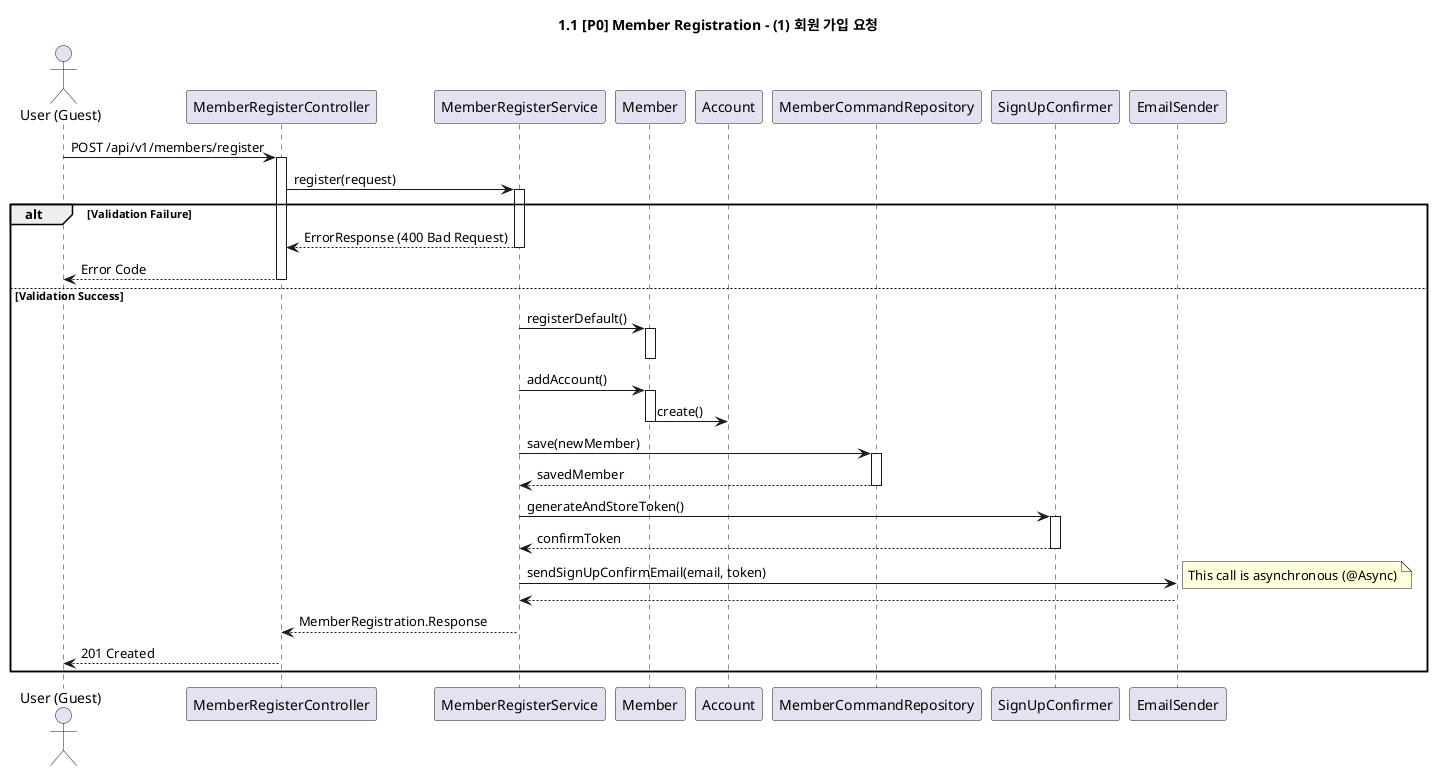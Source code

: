 @startuml

title 1.1 [P0] Member Registration - (1) 회원 가입 요청

actor "User (Guest)" as User
participant "MemberRegisterController" as Controller
participant "MemberRegisterService" as AppService
participant "Member" as MemberDomain
participant "Account" as AccountDomain
participant "MemberCommandRepository" as CommandRepo
participant "SignUpConfirmer" as Confirmer
participant "EmailSender" as EmailAdapter

User -> Controller: POST /api/v1/members/register
activate Controller

Controller -> AppService: register(request)
activate AppService

alt Validation Failure
    AppService --> Controller: ErrorResponse (400 Bad Request)
    deactivate AppService
    Controller --> User: Error Code
    deactivate Controller
else Validation Success
    AppService -> MemberDomain: registerDefault()
    activate MemberDomain
    deactivate MemberDomain

    AppService -> MemberDomain: addAccount()
    activate MemberDomain
    MemberDomain -> AccountDomain: create()
    deactivate MemberDomain

    AppService -> CommandRepo: save(newMember)
    activate CommandRepo
    CommandRepo --> AppService: savedMember
    deactivate CommandRepo

    AppService -> Confirmer: generateAndStoreToken()
    activate Confirmer
    Confirmer --> AppService: confirmToken
    deactivate Confirmer

    AppService -> EmailAdapter: sendSignUpConfirmEmail(email, token)
    note right: This call is asynchronous (@Async)
    EmailAdapter --> AppService

    AppService --> Controller: MemberRegistration.Response
    deactivate AppService

    Controller --> User: 201 Created
    deactivate Controller
end

@enduml